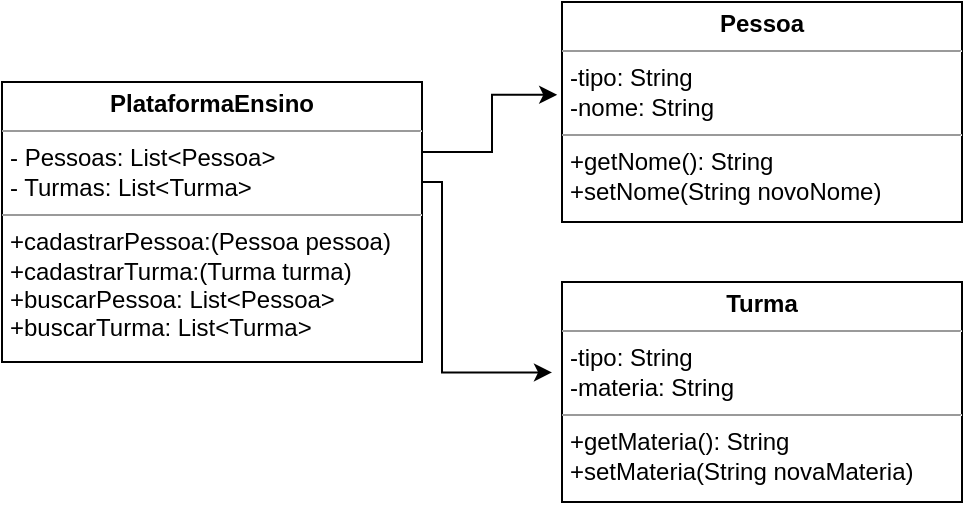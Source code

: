 <mxfile version="17.1.0" type="github">
  <diagram id="at91iH2x5RkdiZMO5m6Y" name="Page-1">
    <mxGraphModel dx="1422" dy="762" grid="1" gridSize="10" guides="1" tooltips="1" connect="1" arrows="1" fold="1" page="1" pageScale="1" pageWidth="827" pageHeight="1169" math="0" shadow="0">
      <root>
        <mxCell id="0" />
        <mxCell id="1" parent="0" />
        <mxCell id="Cqb8kMyZkfS4pQO3paGY-18" style="edgeStyle=orthogonalEdgeStyle;rounded=0;orthogonalLoop=1;jettySize=auto;html=1;exitX=1;exitY=0.25;exitDx=0;exitDy=0;entryX=-0.012;entryY=0.422;entryDx=0;entryDy=0;entryPerimeter=0;" parent="1" source="Cqb8kMyZkfS4pQO3paGY-15" target="Cqb8kMyZkfS4pQO3paGY-17" edge="1">
          <mxGeometry relative="1" as="geometry" />
        </mxCell>
        <mxCell id="Cqb8kMyZkfS4pQO3paGY-20" style="edgeStyle=orthogonalEdgeStyle;rounded=0;orthogonalLoop=1;jettySize=auto;html=1;exitX=1;exitY=0.5;exitDx=0;exitDy=0;entryX=-0.025;entryY=0.411;entryDx=0;entryDy=0;entryPerimeter=0;" parent="1" source="Cqb8kMyZkfS4pQO3paGY-15" target="Cqb8kMyZkfS4pQO3paGY-19" edge="1">
          <mxGeometry relative="1" as="geometry">
            <Array as="points">
              <mxPoint x="180" y="280" />
              <mxPoint x="240" y="280" />
              <mxPoint x="240" y="367" />
            </Array>
          </mxGeometry>
        </mxCell>
        <mxCell id="Cqb8kMyZkfS4pQO3paGY-15" value="&lt;p style=&quot;margin: 0px ; margin-top: 4px ; text-align: center&quot;&gt;&lt;b&gt;PlataformaEnsino&lt;/b&gt;&lt;/p&gt;&lt;hr size=&quot;1&quot;&gt;&lt;p style=&quot;margin: 0px ; margin-left: 4px&quot;&gt;- Pessoas: List&amp;lt;Pessoa&amp;gt;&lt;/p&gt;&lt;p style=&quot;margin: 0px ; margin-left: 4px&quot;&gt;- Turmas: List&amp;lt;Turma&amp;gt;&lt;/p&gt;&lt;hr size=&quot;1&quot;&gt;&lt;p style=&quot;margin: 0px ; margin-left: 4px&quot;&gt;+cadastrarPessoa:(Pessoa pessoa)&lt;/p&gt;&lt;p style=&quot;margin: 0px ; margin-left: 4px&quot;&gt;+cadastrarTurma:(Turma turma)&lt;/p&gt;&lt;p style=&quot;margin: 0px ; margin-left: 4px&quot;&gt;+buscarPessoa: List&amp;lt;Pessoa&amp;gt;&lt;/p&gt;&lt;p style=&quot;margin: 0px ; margin-left: 4px&quot;&gt;+buscarTurma: List&amp;lt;Turma&amp;gt;&lt;/p&gt;" style="verticalAlign=top;align=left;overflow=fill;fontSize=12;fontFamily=Helvetica;html=1;" parent="1" vertex="1">
          <mxGeometry x="20" y="230" width="210" height="140" as="geometry" />
        </mxCell>
        <mxCell id="Cqb8kMyZkfS4pQO3paGY-17" value="&lt;p style=&quot;margin: 0px ; margin-top: 4px ; text-align: center&quot;&gt;&lt;b&gt;Pessoa&lt;/b&gt;&lt;/p&gt;&lt;hr size=&quot;1&quot;&gt;&lt;p style=&quot;margin: 0px ; margin-left: 4px&quot;&gt;-tipo: String&lt;/p&gt;&lt;p style=&quot;margin: 0px ; margin-left: 4px&quot;&gt;-nome: String&lt;/p&gt;&lt;hr size=&quot;1&quot;&gt;&lt;p style=&quot;margin: 0px ; margin-left: 4px&quot;&gt;+getNome(): String&lt;span&gt;&lt;br&gt;&lt;/span&gt;&lt;/p&gt;&lt;p style=&quot;margin: 0px ; margin-left: 4px&quot;&gt;&lt;span&gt;+setNome(String novoNome)&lt;/span&gt;&lt;br&gt;&lt;/p&gt;&lt;p style=&quot;margin: 0px ; margin-left: 4px&quot;&gt;&lt;br&gt;&lt;/p&gt;" style="verticalAlign=top;align=left;overflow=fill;fontSize=12;fontFamily=Helvetica;html=1;" parent="1" vertex="1">
          <mxGeometry x="300" y="190" width="200" height="110" as="geometry" />
        </mxCell>
        <mxCell id="Cqb8kMyZkfS4pQO3paGY-19" value="&lt;p style=&quot;margin: 0px ; margin-top: 4px ; text-align: center&quot;&gt;&lt;b&gt;Turma&lt;/b&gt;&lt;/p&gt;&lt;hr size=&quot;1&quot;&gt;&lt;p style=&quot;margin: 0px ; margin-left: 4px&quot;&gt;-tipo: String&lt;/p&gt;&lt;p style=&quot;margin: 0px ; margin-left: 4px&quot;&gt;-materia: String&lt;/p&gt;&lt;hr size=&quot;1&quot;&gt;&lt;p style=&quot;margin: 0px ; margin-left: 4px&quot;&gt;&lt;span&gt;+getMateria(): String&lt;/span&gt;&lt;/p&gt;&lt;p style=&quot;margin: 0px ; margin-left: 4px&quot;&gt;&lt;span&gt;+setMateria(String novaMateria)&lt;/span&gt;&lt;br&gt;&lt;/p&gt;" style="verticalAlign=top;align=left;overflow=fill;fontSize=12;fontFamily=Helvetica;html=1;" parent="1" vertex="1">
          <mxGeometry x="300" y="330" width="200" height="110" as="geometry" />
        </mxCell>
      </root>
    </mxGraphModel>
  </diagram>
</mxfile>
